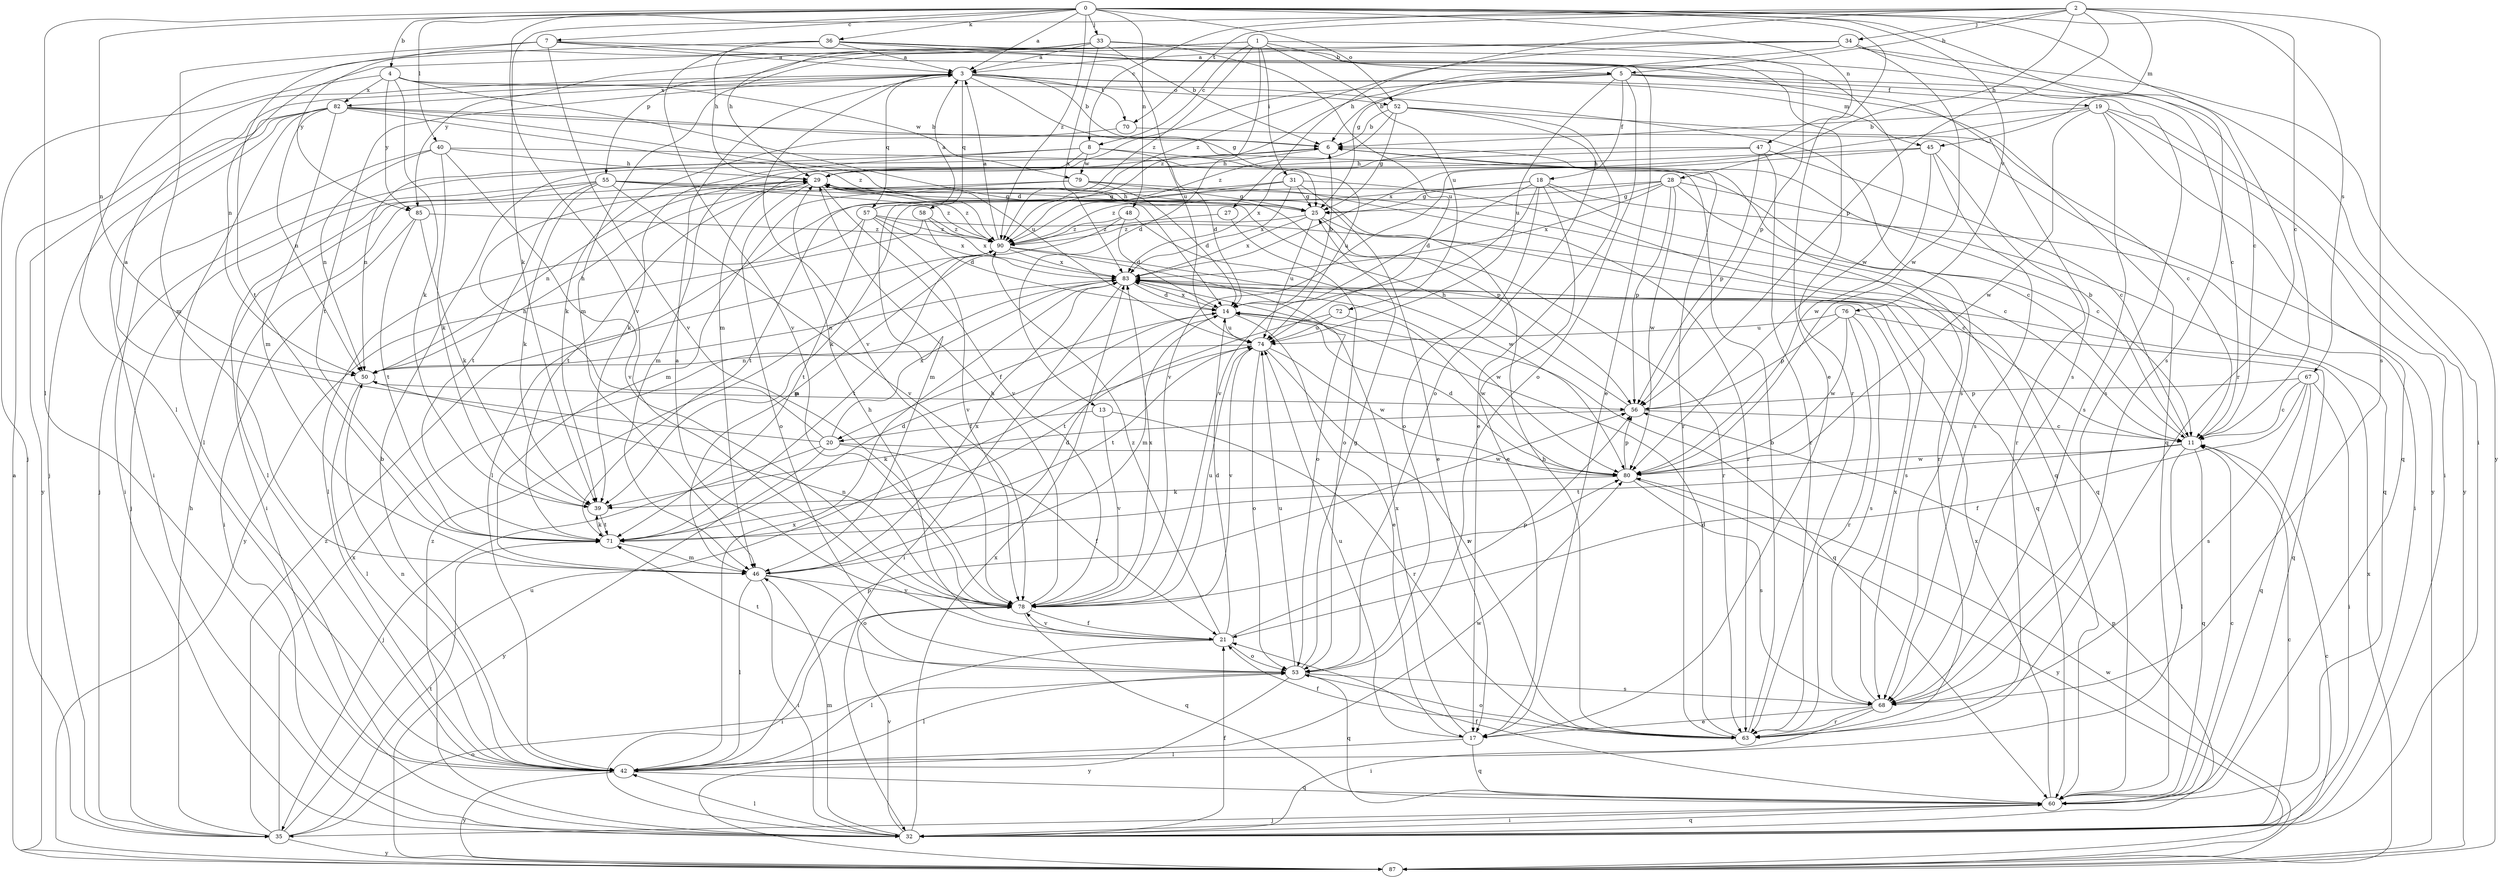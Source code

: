 strict digraph  {
0;
1;
2;
3;
4;
5;
6;
7;
8;
11;
13;
14;
17;
18;
19;
20;
21;
25;
27;
28;
29;
31;
32;
33;
34;
35;
36;
39;
40;
42;
45;
46;
47;
48;
50;
52;
53;
55;
56;
57;
58;
60;
63;
67;
68;
70;
71;
72;
74;
76;
78;
79;
80;
82;
83;
85;
87;
90;
0 -> 3  [label=a];
0 -> 4  [label=b];
0 -> 7  [label=c];
0 -> 17  [label=e];
0 -> 33  [label=j];
0 -> 36  [label=k];
0 -> 40  [label=l];
0 -> 42  [label=l];
0 -> 47  [label=n];
0 -> 48  [label=n];
0 -> 50  [label=n];
0 -> 52  [label=o];
0 -> 63  [label=r];
0 -> 67  [label=s];
0 -> 68  [label=s];
0 -> 76  [label=v];
0 -> 78  [label=v];
0 -> 90  [label=z];
1 -> 5  [label=b];
1 -> 8  [label=c];
1 -> 13  [label=d];
1 -> 31  [label=i];
1 -> 55  [label=p];
1 -> 56  [label=p];
1 -> 72  [label=u];
1 -> 85  [label=y];
1 -> 90  [label=z];
2 -> 5  [label=b];
2 -> 8  [label=c];
2 -> 11  [label=c];
2 -> 27  [label=h];
2 -> 28  [label=h];
2 -> 34  [label=j];
2 -> 39  [label=k];
2 -> 45  [label=m];
2 -> 56  [label=p];
2 -> 68  [label=s];
2 -> 70  [label=t];
3 -> 6  [label=b];
3 -> 25  [label=g];
3 -> 45  [label=m];
3 -> 52  [label=o];
3 -> 57  [label=q];
3 -> 58  [label=q];
3 -> 60  [label=q];
3 -> 70  [label=t];
3 -> 71  [label=t];
3 -> 78  [label=v];
3 -> 82  [label=x];
4 -> 14  [label=d];
4 -> 35  [label=j];
4 -> 39  [label=k];
4 -> 68  [label=s];
4 -> 79  [label=w];
4 -> 82  [label=x];
4 -> 85  [label=y];
5 -> 6  [label=b];
5 -> 11  [label=c];
5 -> 18  [label=f];
5 -> 19  [label=f];
5 -> 46  [label=m];
5 -> 53  [label=o];
5 -> 68  [label=s];
5 -> 74  [label=u];
5 -> 90  [label=z];
6 -> 29  [label=h];
6 -> 35  [label=j];
6 -> 60  [label=q];
7 -> 3  [label=a];
7 -> 46  [label=m];
7 -> 68  [label=s];
7 -> 74  [label=u];
7 -> 78  [label=v];
7 -> 85  [label=y];
8 -> 14  [label=d];
8 -> 39  [label=k];
8 -> 46  [label=m];
8 -> 50  [label=n];
8 -> 74  [label=u];
8 -> 79  [label=w];
11 -> 6  [label=b];
11 -> 42  [label=l];
11 -> 60  [label=q];
11 -> 71  [label=t];
11 -> 80  [label=w];
13 -> 20  [label=f];
13 -> 63  [label=r];
13 -> 78  [label=v];
14 -> 6  [label=b];
14 -> 17  [label=e];
14 -> 20  [label=f];
14 -> 46  [label=m];
14 -> 60  [label=q];
14 -> 74  [label=u];
14 -> 83  [label=x];
17 -> 42  [label=l];
17 -> 60  [label=q];
17 -> 74  [label=u];
17 -> 83  [label=x];
18 -> 14  [label=d];
18 -> 17  [label=e];
18 -> 25  [label=g];
18 -> 32  [label=i];
18 -> 53  [label=o];
18 -> 63  [label=r];
18 -> 78  [label=v];
18 -> 90  [label=z];
19 -> 6  [label=b];
19 -> 32  [label=i];
19 -> 60  [label=q];
19 -> 68  [label=s];
19 -> 80  [label=w];
19 -> 83  [label=x];
19 -> 87  [label=y];
20 -> 3  [label=a];
20 -> 21  [label=f];
20 -> 29  [label=h];
20 -> 35  [label=j];
20 -> 80  [label=w];
20 -> 83  [label=x];
20 -> 87  [label=y];
21 -> 3  [label=a];
21 -> 14  [label=d];
21 -> 29  [label=h];
21 -> 42  [label=l];
21 -> 53  [label=o];
21 -> 56  [label=p];
21 -> 78  [label=v];
21 -> 90  [label=z];
25 -> 29  [label=h];
25 -> 60  [label=q];
25 -> 63  [label=r];
25 -> 74  [label=u];
25 -> 83  [label=x];
25 -> 90  [label=z];
27 -> 53  [label=o];
27 -> 90  [label=z];
28 -> 11  [label=c];
28 -> 25  [label=g];
28 -> 39  [label=k];
28 -> 42  [label=l];
28 -> 56  [label=p];
28 -> 60  [label=q];
28 -> 80  [label=w];
28 -> 83  [label=x];
29 -> 25  [label=g];
29 -> 50  [label=n];
29 -> 53  [label=o];
29 -> 56  [label=p];
29 -> 71  [label=t];
29 -> 78  [label=v];
29 -> 90  [label=z];
31 -> 17  [label=e];
31 -> 25  [label=g];
31 -> 46  [label=m];
31 -> 60  [label=q];
31 -> 71  [label=t];
31 -> 83  [label=x];
32 -> 11  [label=c];
32 -> 21  [label=f];
32 -> 42  [label=l];
32 -> 46  [label=m];
32 -> 56  [label=p];
32 -> 60  [label=q];
32 -> 78  [label=v];
32 -> 83  [label=x];
32 -> 90  [label=z];
33 -> 3  [label=a];
33 -> 6  [label=b];
33 -> 11  [label=c];
33 -> 29  [label=h];
33 -> 42  [label=l];
33 -> 50  [label=n];
33 -> 74  [label=u];
33 -> 83  [label=x];
34 -> 3  [label=a];
34 -> 25  [label=g];
34 -> 32  [label=i];
34 -> 46  [label=m];
34 -> 80  [label=w];
34 -> 87  [label=y];
34 -> 90  [label=z];
35 -> 29  [label=h];
35 -> 53  [label=o];
35 -> 71  [label=t];
35 -> 74  [label=u];
35 -> 83  [label=x];
35 -> 87  [label=y];
35 -> 90  [label=z];
36 -> 3  [label=a];
36 -> 17  [label=e];
36 -> 29  [label=h];
36 -> 63  [label=r];
36 -> 71  [label=t];
36 -> 78  [label=v];
36 -> 80  [label=w];
39 -> 71  [label=t];
40 -> 11  [label=c];
40 -> 29  [label=h];
40 -> 32  [label=i];
40 -> 39  [label=k];
40 -> 50  [label=n];
40 -> 78  [label=v];
42 -> 6  [label=b];
42 -> 50  [label=n];
42 -> 56  [label=p];
42 -> 60  [label=q];
42 -> 80  [label=w];
42 -> 83  [label=x];
42 -> 87  [label=y];
45 -> 29  [label=h];
45 -> 63  [label=r];
45 -> 68  [label=s];
45 -> 78  [label=v];
45 -> 80  [label=w];
46 -> 14  [label=d];
46 -> 32  [label=i];
46 -> 42  [label=l];
46 -> 53  [label=o];
46 -> 78  [label=v];
46 -> 83  [label=x];
47 -> 11  [label=c];
47 -> 29  [label=h];
47 -> 56  [label=p];
47 -> 63  [label=r];
47 -> 83  [label=x];
48 -> 14  [label=d];
48 -> 46  [label=m];
48 -> 80  [label=w];
48 -> 90  [label=z];
50 -> 29  [label=h];
50 -> 42  [label=l];
50 -> 56  [label=p];
52 -> 6  [label=b];
52 -> 11  [label=c];
52 -> 17  [label=e];
52 -> 25  [label=g];
52 -> 53  [label=o];
52 -> 90  [label=z];
53 -> 25  [label=g];
53 -> 42  [label=l];
53 -> 60  [label=q];
53 -> 68  [label=s];
53 -> 71  [label=t];
53 -> 74  [label=u];
53 -> 87  [label=y];
55 -> 11  [label=c];
55 -> 25  [label=g];
55 -> 32  [label=i];
55 -> 35  [label=j];
55 -> 39  [label=k];
55 -> 71  [label=t];
55 -> 78  [label=v];
55 -> 90  [label=z];
56 -> 11  [label=c];
56 -> 29  [label=h];
56 -> 39  [label=k];
57 -> 3  [label=a];
57 -> 11  [label=c];
57 -> 42  [label=l];
57 -> 71  [label=t];
57 -> 78  [label=v];
57 -> 83  [label=x];
57 -> 90  [label=z];
58 -> 14  [label=d];
58 -> 83  [label=x];
58 -> 87  [label=y];
58 -> 90  [label=z];
60 -> 11  [label=c];
60 -> 21  [label=f];
60 -> 32  [label=i];
60 -> 35  [label=j];
60 -> 83  [label=x];
63 -> 6  [label=b];
63 -> 14  [label=d];
63 -> 21  [label=f];
63 -> 29  [label=h];
63 -> 53  [label=o];
67 -> 11  [label=c];
67 -> 21  [label=f];
67 -> 32  [label=i];
67 -> 56  [label=p];
67 -> 60  [label=q];
67 -> 68  [label=s];
68 -> 17  [label=e];
68 -> 32  [label=i];
68 -> 63  [label=r];
68 -> 83  [label=x];
70 -> 39  [label=k];
70 -> 87  [label=y];
71 -> 14  [label=d];
71 -> 39  [label=k];
71 -> 46  [label=m];
72 -> 71  [label=t];
72 -> 74  [label=u];
72 -> 80  [label=w];
74 -> 50  [label=n];
74 -> 53  [label=o];
74 -> 63  [label=r];
74 -> 71  [label=t];
74 -> 78  [label=v];
74 -> 80  [label=w];
76 -> 56  [label=p];
76 -> 60  [label=q];
76 -> 63  [label=r];
76 -> 68  [label=s];
76 -> 74  [label=u];
76 -> 80  [label=w];
78 -> 21  [label=f];
78 -> 29  [label=h];
78 -> 32  [label=i];
78 -> 50  [label=n];
78 -> 60  [label=q];
78 -> 74  [label=u];
78 -> 80  [label=w];
78 -> 83  [label=x];
79 -> 14  [label=d];
79 -> 25  [label=g];
79 -> 42  [label=l];
79 -> 46  [label=m];
79 -> 63  [label=r];
80 -> 14  [label=d];
80 -> 39  [label=k];
80 -> 56  [label=p];
80 -> 68  [label=s];
80 -> 87  [label=y];
82 -> 6  [label=b];
82 -> 32  [label=i];
82 -> 35  [label=j];
82 -> 42  [label=l];
82 -> 46  [label=m];
82 -> 50  [label=n];
82 -> 63  [label=r];
82 -> 74  [label=u];
82 -> 87  [label=y];
82 -> 90  [label=z];
83 -> 14  [label=d];
83 -> 32  [label=i];
83 -> 50  [label=n];
83 -> 80  [label=w];
85 -> 32  [label=i];
85 -> 39  [label=k];
85 -> 71  [label=t];
85 -> 90  [label=z];
87 -> 3  [label=a];
87 -> 11  [label=c];
87 -> 80  [label=w];
87 -> 83  [label=x];
90 -> 3  [label=a];
90 -> 53  [label=o];
90 -> 68  [label=s];
90 -> 71  [label=t];
90 -> 83  [label=x];
}
